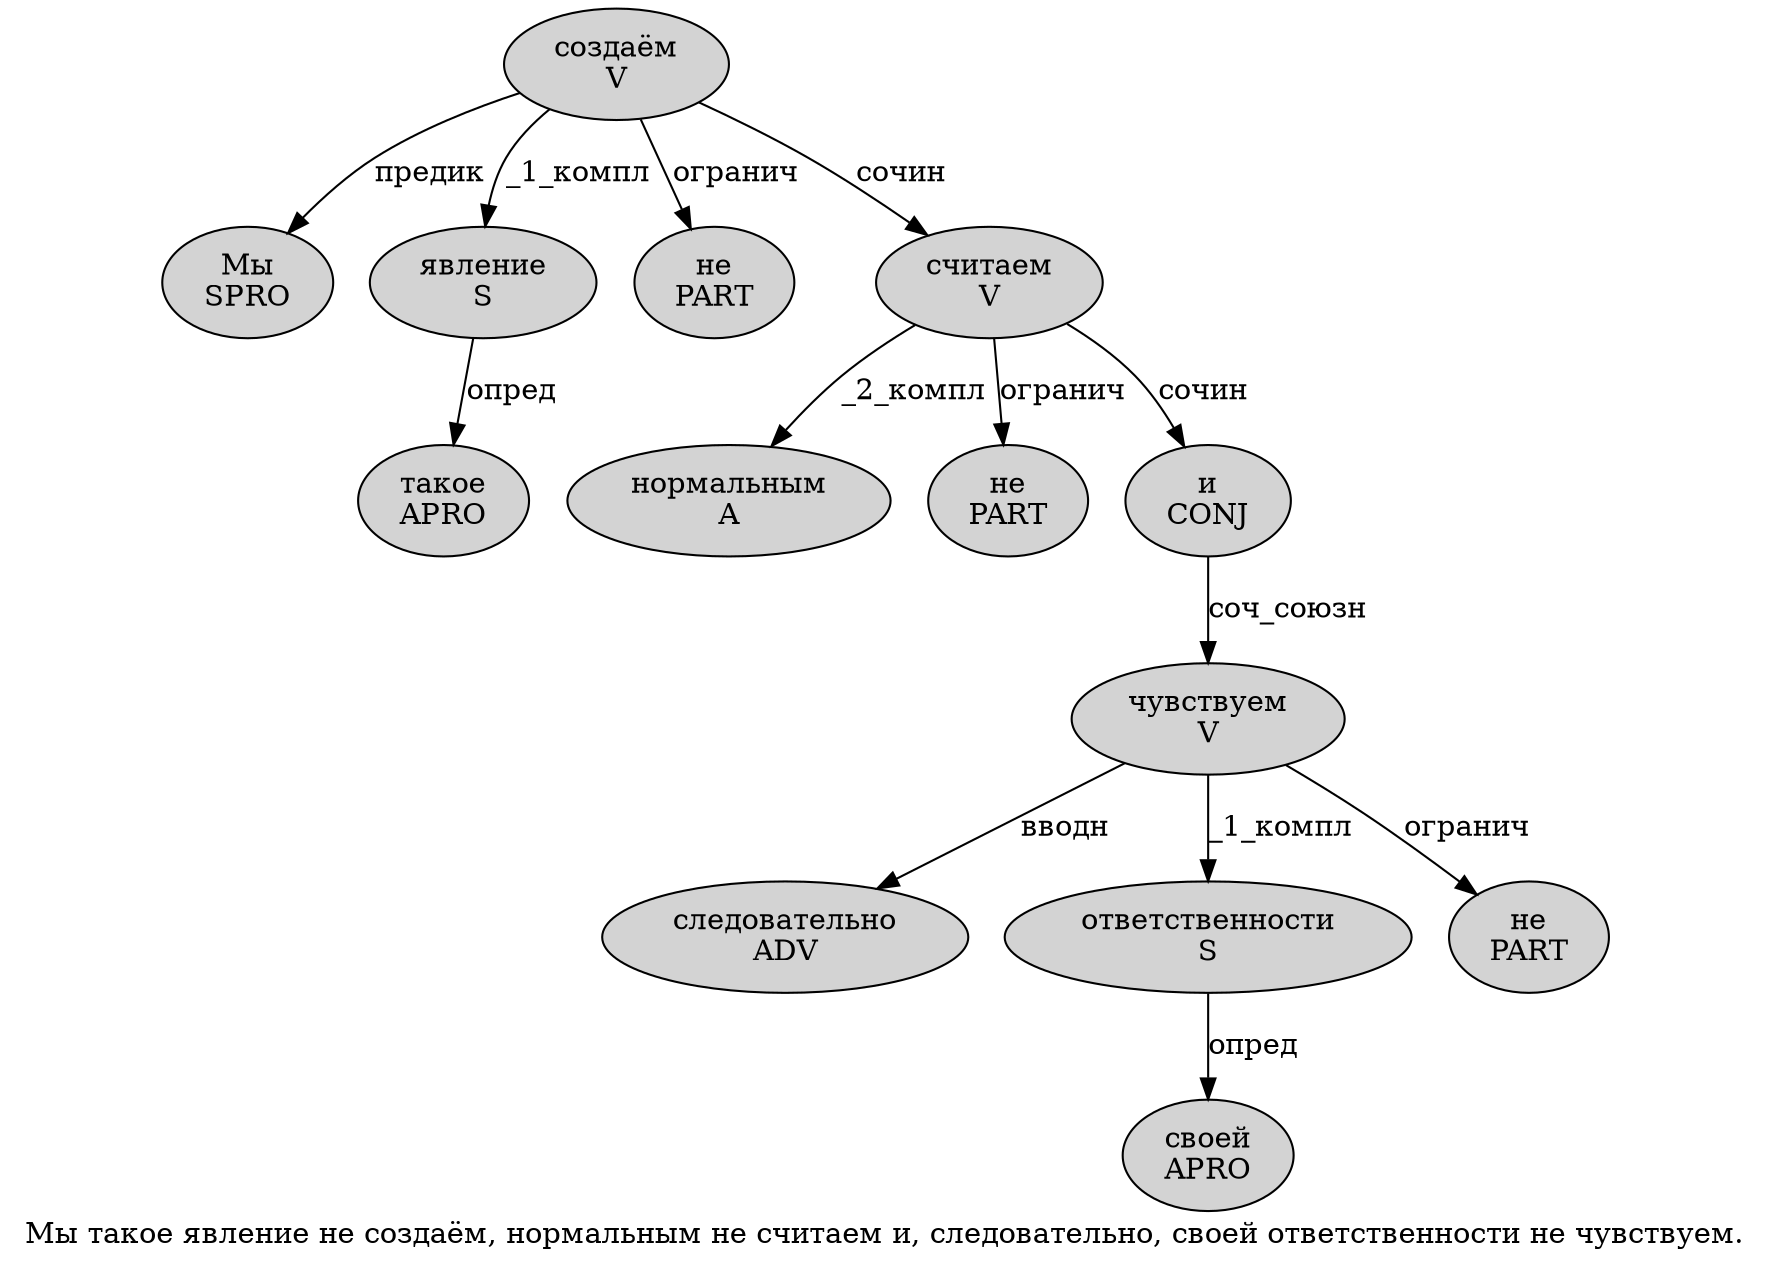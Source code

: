 digraph SENTENCE_4406 {
	graph [label="Мы такое явление не создаём, нормальным не считаем и, следовательно, своей ответственности не чувствуем."]
	node [style=filled]
		0 [label="Мы
SPRO" color="" fillcolor=lightgray penwidth=1 shape=ellipse]
		1 [label="такое
APRO" color="" fillcolor=lightgray penwidth=1 shape=ellipse]
		2 [label="явление
S" color="" fillcolor=lightgray penwidth=1 shape=ellipse]
		3 [label="не
PART" color="" fillcolor=lightgray penwidth=1 shape=ellipse]
		4 [label="создаём
V" color="" fillcolor=lightgray penwidth=1 shape=ellipse]
		6 [label="нормальным
A" color="" fillcolor=lightgray penwidth=1 shape=ellipse]
		7 [label="не
PART" color="" fillcolor=lightgray penwidth=1 shape=ellipse]
		8 [label="считаем
V" color="" fillcolor=lightgray penwidth=1 shape=ellipse]
		9 [label="и
CONJ" color="" fillcolor=lightgray penwidth=1 shape=ellipse]
		11 [label="следовательно
ADV" color="" fillcolor=lightgray penwidth=1 shape=ellipse]
		13 [label="своей
APRO" color="" fillcolor=lightgray penwidth=1 shape=ellipse]
		14 [label="ответственности
S" color="" fillcolor=lightgray penwidth=1 shape=ellipse]
		15 [label="не
PART" color="" fillcolor=lightgray penwidth=1 shape=ellipse]
		16 [label="чувствуем
V" color="" fillcolor=lightgray penwidth=1 shape=ellipse]
			2 -> 1 [label="опред"]
			4 -> 0 [label="предик"]
			4 -> 2 [label="_1_компл"]
			4 -> 3 [label="огранич"]
			4 -> 8 [label="сочин"]
			14 -> 13 [label="опред"]
			9 -> 16 [label="соч_союзн"]
			16 -> 11 [label="вводн"]
			16 -> 14 [label="_1_компл"]
			16 -> 15 [label="огранич"]
			8 -> 6 [label="_2_компл"]
			8 -> 7 [label="огранич"]
			8 -> 9 [label="сочин"]
}